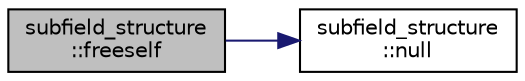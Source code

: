 digraph "subfield_structure::freeself"
{
  edge [fontname="Helvetica",fontsize="10",labelfontname="Helvetica",labelfontsize="10"];
  node [fontname="Helvetica",fontsize="10",shape=record];
  rankdir="LR";
  Node27 [label="subfield_structure\l::freeself",height=0.2,width=0.4,color="black", fillcolor="grey75", style="filled", fontcolor="black"];
  Node27 -> Node28 [color="midnightblue",fontsize="10",style="solid",fontname="Helvetica"];
  Node28 [label="subfield_structure\l::null",height=0.2,width=0.4,color="black", fillcolor="white", style="filled",URL="$d4/d43/classsubfield__structure.html#a055260480ba8b8d9ec922824f57e7de2"];
}
